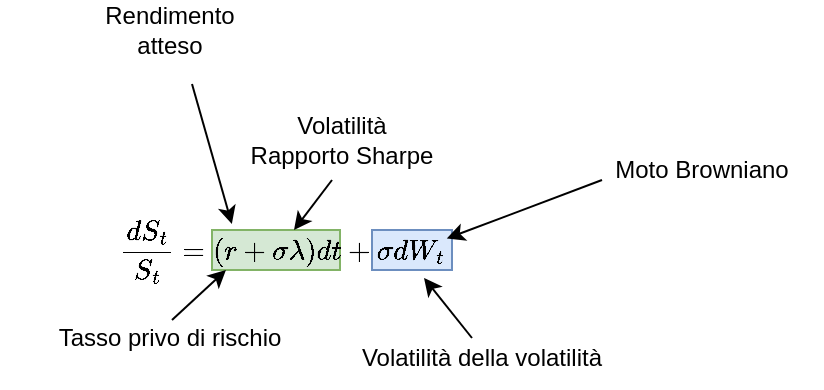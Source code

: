 <mxfile version="24.7.17">
  <diagram name="Pagina-1" id="uFC1ly_vCrglbG2-42M0">
    <mxGraphModel dx="989" dy="526" grid="1" gridSize="10" guides="1" tooltips="1" connect="1" arrows="1" fold="1" page="1" pageScale="1" pageWidth="827" pageHeight="1169" math="1" shadow="0">
      <root>
        <mxCell id="0" />
        <mxCell id="1" parent="0" />
        <mxCell id="Cl1tPYnl5TsOZTJmFNZU-18" value="" style="group" vertex="1" connectable="0" parent="1">
          <mxGeometry x="244" y="30" width="411" height="194" as="geometry" />
        </mxCell>
        <mxCell id="Cl1tPYnl5TsOZTJmFNZU-16" value="" style="rounded=0;whiteSpace=wrap;html=1;fillColor=#dae8fc;strokeColor=#6c8ebf;" vertex="1" parent="Cl1tPYnl5TsOZTJmFNZU-18">
          <mxGeometry x="186" y="115" width="40" height="20" as="geometry" />
        </mxCell>
        <mxCell id="Cl1tPYnl5TsOZTJmFNZU-11" value="" style="rounded=0;whiteSpace=wrap;html=1;fillColor=#d5e8d4;strokeColor=#82b366;" vertex="1" parent="Cl1tPYnl5TsOZTJmFNZU-18">
          <mxGeometry x="106" y="115" width="64" height="20" as="geometry" />
        </mxCell>
        <mxCell id="Cl1tPYnl5TsOZTJmFNZU-4" value="$$ \frac{dS_t}{S_t} = (r + \sigma \lambda)dt + \sigma dW_t $$" style="text;html=1;align=center;verticalAlign=middle;whiteSpace=wrap;rounded=0;" vertex="1" parent="Cl1tPYnl5TsOZTJmFNZU-18">
          <mxGeometry x="46" y="110" width="190" height="30" as="geometry" />
        </mxCell>
        <mxCell id="Cl1tPYnl5TsOZTJmFNZU-5" value="" style="endArrow=classic;html=1;rounded=0;" edge="1" parent="Cl1tPYnl5TsOZTJmFNZU-18">
          <mxGeometry width="50" height="50" relative="1" as="geometry">
            <mxPoint x="86" y="160" as="sourcePoint" />
            <mxPoint x="113" y="135" as="targetPoint" />
          </mxGeometry>
        </mxCell>
        <mxCell id="Cl1tPYnl5TsOZTJmFNZU-6" value="Tasso privo di rischio" style="text;html=1;align=center;verticalAlign=middle;whiteSpace=wrap;rounded=0;" vertex="1" parent="Cl1tPYnl5TsOZTJmFNZU-18">
          <mxGeometry y="154" width="170" height="30" as="geometry" />
        </mxCell>
        <mxCell id="Cl1tPYnl5TsOZTJmFNZU-7" value="" style="endArrow=classic;html=1;rounded=0;" edge="1" parent="Cl1tPYnl5TsOZTJmFNZU-18">
          <mxGeometry width="50" height="50" relative="1" as="geometry">
            <mxPoint x="166" y="90" as="sourcePoint" />
            <mxPoint x="147" y="115" as="targetPoint" />
          </mxGeometry>
        </mxCell>
        <mxCell id="Cl1tPYnl5TsOZTJmFNZU-8" value="Volatilità&lt;br&gt;Rapporto Sharpe" style="text;html=1;align=center;verticalAlign=middle;whiteSpace=wrap;rounded=0;" vertex="1" parent="Cl1tPYnl5TsOZTJmFNZU-18">
          <mxGeometry x="121" y="50" width="100" height="40" as="geometry" />
        </mxCell>
        <mxCell id="Cl1tPYnl5TsOZTJmFNZU-9" value="" style="endArrow=classic;html=1;rounded=0;" edge="1" parent="Cl1tPYnl5TsOZTJmFNZU-18">
          <mxGeometry width="50" height="50" relative="1" as="geometry">
            <mxPoint x="236" y="169" as="sourcePoint" />
            <mxPoint x="212" y="139" as="targetPoint" />
          </mxGeometry>
        </mxCell>
        <mxCell id="Cl1tPYnl5TsOZTJmFNZU-10" value="Volatilità della volatilità" style="text;html=1;align=center;verticalAlign=middle;whiteSpace=wrap;rounded=0;" vertex="1" parent="Cl1tPYnl5TsOZTJmFNZU-18">
          <mxGeometry x="156" y="164" width="170" height="30" as="geometry" />
        </mxCell>
        <mxCell id="Cl1tPYnl5TsOZTJmFNZU-12" value="Rendimento atteso" style="text;html=1;align=center;verticalAlign=middle;whiteSpace=wrap;rounded=0;" vertex="1" parent="Cl1tPYnl5TsOZTJmFNZU-18">
          <mxGeometry x="55" width="60" height="30" as="geometry" />
        </mxCell>
        <mxCell id="Cl1tPYnl5TsOZTJmFNZU-14" value="" style="endArrow=classic;html=1;rounded=0;entryX=0.368;entryY=-0.333;entryDx=0;entryDy=0;entryPerimeter=0;" edge="1" parent="Cl1tPYnl5TsOZTJmFNZU-18">
          <mxGeometry width="50" height="50" relative="1" as="geometry">
            <mxPoint x="96" y="42" as="sourcePoint" />
            <mxPoint x="115.92" y="112.01" as="targetPoint" />
          </mxGeometry>
        </mxCell>
        <mxCell id="Cl1tPYnl5TsOZTJmFNZU-15" value="" style="endArrow=classic;html=1;rounded=0;entryX=0.96;entryY=-0.024;entryDx=0;entryDy=0;entryPerimeter=0;" edge="1" parent="Cl1tPYnl5TsOZTJmFNZU-18">
          <mxGeometry width="50" height="50" relative="1" as="geometry">
            <mxPoint x="301" y="90" as="sourcePoint" />
            <mxPoint x="223.4" y="119.28" as="targetPoint" />
          </mxGeometry>
        </mxCell>
        <mxCell id="Cl1tPYnl5TsOZTJmFNZU-17" value="Moto Browniano" style="text;html=1;align=center;verticalAlign=middle;whiteSpace=wrap;rounded=0;" vertex="1" parent="Cl1tPYnl5TsOZTJmFNZU-18">
          <mxGeometry x="291" y="70" width="120" height="30" as="geometry" />
        </mxCell>
      </root>
    </mxGraphModel>
  </diagram>
</mxfile>
